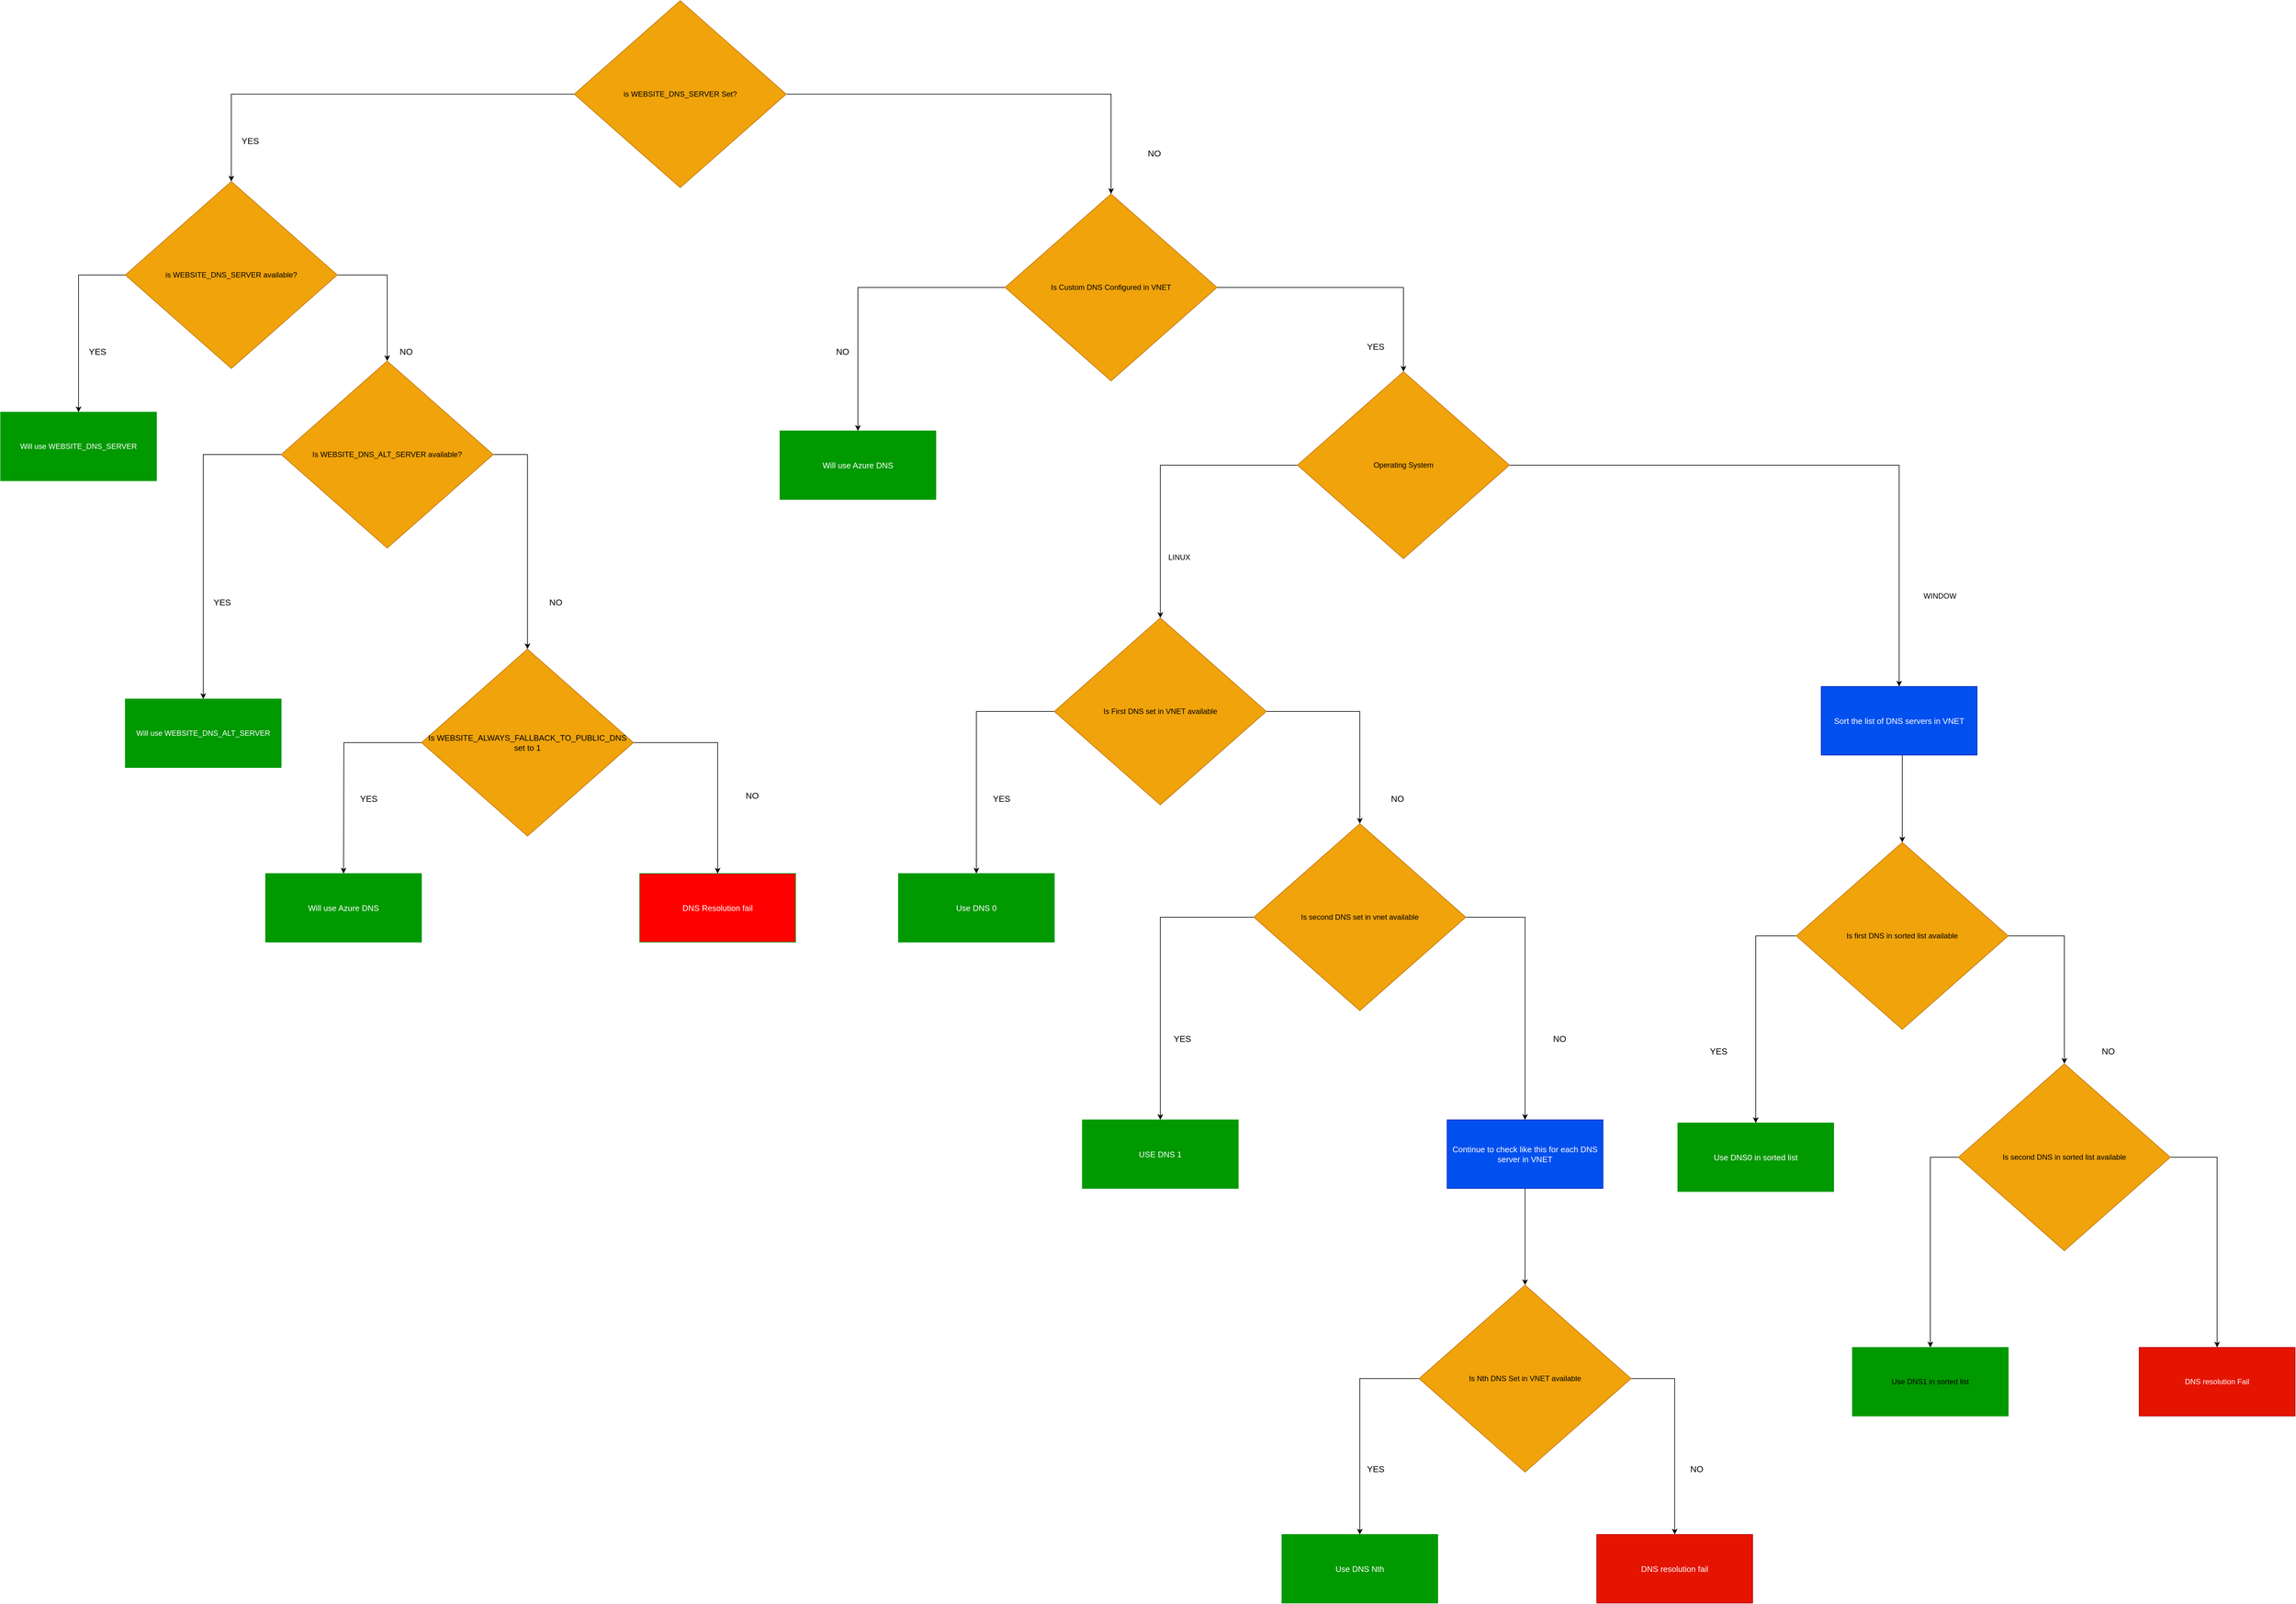 <mxfile version="22.0.6" type="github">
  <diagram name="Page-1" id="8ncIQd4EsON66UXEjGX-">
    <mxGraphModel dx="2088" dy="1138" grid="1" gridSize="10" guides="1" tooltips="1" connect="1" arrows="1" fold="1" page="1" pageScale="1" pageWidth="4681" pageHeight="3300" math="0" shadow="0">
      <root>
        <mxCell id="0" />
        <mxCell id="1" parent="0" />
        <mxCell id="nsrOeiSxjgedOIbC0Rzh-17" style="edgeStyle=orthogonalEdgeStyle;rounded=0;orthogonalLoop=1;jettySize=auto;html=1;entryX=0.5;entryY=0;entryDx=0;entryDy=0;" edge="1" parent="1" source="nsrOeiSxjgedOIbC0Rzh-1" target="nsrOeiSxjgedOIbC0Rzh-3">
          <mxGeometry relative="1" as="geometry" />
        </mxCell>
        <mxCell id="nsrOeiSxjgedOIbC0Rzh-18" style="edgeStyle=orthogonalEdgeStyle;rounded=0;orthogonalLoop=1;jettySize=auto;html=1;entryX=0.5;entryY=0;entryDx=0;entryDy=0;" edge="1" parent="1" target="nsrOeiSxjgedOIbC0Rzh-2">
          <mxGeometry relative="1" as="geometry">
            <mxPoint x="1312.667" y="180" as="sourcePoint" />
            <mxPoint x="1160" y="280" as="targetPoint" />
            <Array as="points">
              <mxPoint x="760" y="180" />
            </Array>
          </mxGeometry>
        </mxCell>
        <mxCell id="nsrOeiSxjgedOIbC0Rzh-1" value="is WEBSITE_DNS_SERVER Set?" style="rhombus;whiteSpace=wrap;html=1;fillColor=#f0a30a;strokeColor=#BD7000;fontColor=#000000;" vertex="1" parent="1">
          <mxGeometry x="1310" y="30" width="340" height="300" as="geometry" />
        </mxCell>
        <mxCell id="nsrOeiSxjgedOIbC0Rzh-19" style="edgeStyle=orthogonalEdgeStyle;rounded=0;orthogonalLoop=1;jettySize=auto;html=1;entryX=0.5;entryY=0;entryDx=0;entryDy=0;exitX=0;exitY=0.5;exitDx=0;exitDy=0;" edge="1" parent="1" source="nsrOeiSxjgedOIbC0Rzh-2" target="nsrOeiSxjgedOIbC0Rzh-9">
          <mxGeometry relative="1" as="geometry" />
        </mxCell>
        <mxCell id="nsrOeiSxjgedOIbC0Rzh-34" style="edgeStyle=orthogonalEdgeStyle;rounded=0;orthogonalLoop=1;jettySize=auto;html=1;entryX=0.5;entryY=0;entryDx=0;entryDy=0;exitX=1;exitY=0.5;exitDx=0;exitDy=0;" edge="1" parent="1" source="nsrOeiSxjgedOIbC0Rzh-2" target="nsrOeiSxjgedOIbC0Rzh-30">
          <mxGeometry relative="1" as="geometry" />
        </mxCell>
        <mxCell id="nsrOeiSxjgedOIbC0Rzh-2" value="is WEBSITE_DNS_SERVER available?" style="rhombus;whiteSpace=wrap;html=1;fillColor=#f0a30a;strokeColor=#BD7000;fontColor=#000000;" vertex="1" parent="1">
          <mxGeometry x="590" y="320" width="340" height="300" as="geometry" />
        </mxCell>
        <mxCell id="nsrOeiSxjgedOIbC0Rzh-22" style="edgeStyle=orthogonalEdgeStyle;rounded=0;orthogonalLoop=1;jettySize=auto;html=1;entryX=0.5;entryY=0;entryDx=0;entryDy=0;" edge="1" parent="1" source="nsrOeiSxjgedOIbC0Rzh-3" target="nsrOeiSxjgedOIbC0Rzh-21">
          <mxGeometry relative="1" as="geometry" />
        </mxCell>
        <mxCell id="nsrOeiSxjgedOIbC0Rzh-24" style="edgeStyle=orthogonalEdgeStyle;rounded=0;orthogonalLoop=1;jettySize=auto;html=1;entryX=0.5;entryY=0;entryDx=0;entryDy=0;" edge="1" parent="1" source="nsrOeiSxjgedOIbC0Rzh-3" target="nsrOeiSxjgedOIbC0Rzh-5">
          <mxGeometry relative="1" as="geometry" />
        </mxCell>
        <mxCell id="nsrOeiSxjgedOIbC0Rzh-3" value="Is Custom DNS Configured in VNET" style="rhombus;whiteSpace=wrap;html=1;fillColor=#f0a30a;fontColor=#000000;strokeColor=#BD7000;" vertex="1" parent="1">
          <mxGeometry x="2001" y="340" width="340" height="300" as="geometry" />
        </mxCell>
        <mxCell id="nsrOeiSxjgedOIbC0Rzh-14" style="edgeStyle=orthogonalEdgeStyle;rounded=0;orthogonalLoop=1;jettySize=auto;html=1;entryX=0.5;entryY=0;entryDx=0;entryDy=0;exitX=0;exitY=0.5;exitDx=0;exitDy=0;" edge="1" parent="1" source="nsrOeiSxjgedOIbC0Rzh-4">
          <mxGeometry relative="1" as="geometry">
            <mxPoint x="940" y="1430" as="targetPoint" />
          </mxGeometry>
        </mxCell>
        <mxCell id="nsrOeiSxjgedOIbC0Rzh-16" style="edgeStyle=orthogonalEdgeStyle;rounded=0;orthogonalLoop=1;jettySize=auto;html=1;entryX=0.5;entryY=0;entryDx=0;entryDy=0;exitX=1;exitY=0.5;exitDx=0;exitDy=0;" edge="1" parent="1" source="nsrOeiSxjgedOIbC0Rzh-4" target="nsrOeiSxjgedOIbC0Rzh-13">
          <mxGeometry relative="1" as="geometry" />
        </mxCell>
        <mxCell id="nsrOeiSxjgedOIbC0Rzh-4" value="&lt;font style=&quot;font-size: 13px;&quot;&gt;Is WEBSITE_ALWAYS_FALLBACK_TO_PUBLIC_DNS &lt;br&gt;set to 1&lt;/font&gt;" style="rhombus;whiteSpace=wrap;html=1;fillColor=#f0a30a;strokeColor=#BD7000;fontColor=#000000;" vertex="1" parent="1">
          <mxGeometry x="1065" y="1070" width="340" height="300" as="geometry" />
        </mxCell>
        <mxCell id="nsrOeiSxjgedOIbC0Rzh-38" style="edgeStyle=orthogonalEdgeStyle;rounded=0;orthogonalLoop=1;jettySize=auto;html=1;entryX=0.5;entryY=0;entryDx=0;entryDy=0;" edge="1" parent="1" source="nsrOeiSxjgedOIbC0Rzh-5" target="nsrOeiSxjgedOIbC0Rzh-6">
          <mxGeometry relative="1" as="geometry" />
        </mxCell>
        <mxCell id="nsrOeiSxjgedOIbC0Rzh-43" style="edgeStyle=orthogonalEdgeStyle;rounded=0;orthogonalLoop=1;jettySize=auto;html=1;entryX=0.5;entryY=0;entryDx=0;entryDy=0;" edge="1" parent="1" source="nsrOeiSxjgedOIbC0Rzh-5" target="nsrOeiSxjgedOIbC0Rzh-42">
          <mxGeometry relative="1" as="geometry" />
        </mxCell>
        <mxCell id="nsrOeiSxjgedOIbC0Rzh-5" value="Operating System" style="rhombus;whiteSpace=wrap;html=1;fillColor=#f0a30a;fontColor=#000000;strokeColor=#BD7000;" vertex="1" parent="1">
          <mxGeometry x="2470" y="625" width="340" height="300" as="geometry" />
        </mxCell>
        <mxCell id="nsrOeiSxjgedOIbC0Rzh-39" style="edgeStyle=orthogonalEdgeStyle;rounded=0;orthogonalLoop=1;jettySize=auto;html=1;entryX=0.5;entryY=0;entryDx=0;entryDy=0;exitX=0;exitY=0.5;exitDx=0;exitDy=0;" edge="1" parent="1" source="nsrOeiSxjgedOIbC0Rzh-6" target="nsrOeiSxjgedOIbC0Rzh-20">
          <mxGeometry relative="1" as="geometry" />
        </mxCell>
        <mxCell id="nsrOeiSxjgedOIbC0Rzh-40" style="edgeStyle=orthogonalEdgeStyle;rounded=0;orthogonalLoop=1;jettySize=auto;html=1;entryX=0.5;entryY=0;entryDx=0;entryDy=0;exitX=1;exitY=0.5;exitDx=0;exitDy=0;" edge="1" parent="1" source="nsrOeiSxjgedOIbC0Rzh-6" target="nsrOeiSxjgedOIbC0Rzh-37">
          <mxGeometry relative="1" as="geometry" />
        </mxCell>
        <mxCell id="nsrOeiSxjgedOIbC0Rzh-6" value="Is First DNS set in VNET available" style="rhombus;whiteSpace=wrap;html=1;fillColor=#f0a30a;fontColor=#000000;strokeColor=#BD7000;" vertex="1" parent="1">
          <mxGeometry x="2080" y="1020" width="340" height="300" as="geometry" />
        </mxCell>
        <mxCell id="nsrOeiSxjgedOIbC0Rzh-9" value="&lt;font color=&quot;#ffffff&quot;&gt;Will use WEBSITE_DNS_SERVER&lt;/font&gt;" style="rounded=0;whiteSpace=wrap;html=1;fillColor=#009900;strokeColor=#009900;" vertex="1" parent="1">
          <mxGeometry x="390" y="690" width="250" height="110" as="geometry" />
        </mxCell>
        <mxCell id="nsrOeiSxjgedOIbC0Rzh-12" value="&lt;font style=&quot;font-size: 13px;&quot; color=&quot;#ffffff&quot;&gt;Will use Azure DNS&lt;/font&gt;" style="rounded=0;whiteSpace=wrap;html=1;fillColor=#009900;strokeColor=#009900;" vertex="1" parent="1">
          <mxGeometry x="815" y="1430" width="250" height="110" as="geometry" />
        </mxCell>
        <mxCell id="nsrOeiSxjgedOIbC0Rzh-13" value="&lt;font style=&quot;font-size: 13px;&quot; color=&quot;#ffffff&quot;&gt;DNS Resolution fail&lt;/font&gt;" style="rounded=0;whiteSpace=wrap;html=1;fillColor=#FF0000;strokeColor=#009900;" vertex="1" parent="1">
          <mxGeometry x="1415" y="1430" width="250" height="110" as="geometry" />
        </mxCell>
        <mxCell id="nsrOeiSxjgedOIbC0Rzh-20" value="&lt;font style=&quot;font-size: 13px;&quot; color=&quot;#ffffff&quot;&gt;Use DNS 0&lt;/font&gt;" style="rounded=0;whiteSpace=wrap;html=1;fillColor=#009900;strokeColor=#009900;" vertex="1" parent="1">
          <mxGeometry x="1830" y="1430" width="250" height="110" as="geometry" />
        </mxCell>
        <mxCell id="nsrOeiSxjgedOIbC0Rzh-21" value="&lt;font style=&quot;font-size: 13px;&quot; color=&quot;#ffffff&quot;&gt;Will use Azure DNS&lt;/font&gt;" style="rounded=0;whiteSpace=wrap;html=1;fillColor=#009900;strokeColor=#009900;" vertex="1" parent="1">
          <mxGeometry x="1640" y="720" width="250" height="110" as="geometry" />
        </mxCell>
        <mxCell id="nsrOeiSxjgedOIbC0Rzh-23" value="&lt;font style=&quot;font-size: 14px;&quot;&gt;NO&lt;/font&gt;" style="text;html=1;align=center;verticalAlign=middle;resizable=0;points=[];autosize=1;strokeColor=none;fillColor=none;" vertex="1" parent="1">
          <mxGeometry x="1720" y="578" width="40" height="30" as="geometry" />
        </mxCell>
        <mxCell id="nsrOeiSxjgedOIbC0Rzh-25" value="&lt;font style=&quot;font-size: 14px;&quot;&gt;YES&lt;/font&gt;" style="text;html=1;align=center;verticalAlign=middle;resizable=0;points=[];autosize=1;strokeColor=none;fillColor=none;" vertex="1" parent="1">
          <mxGeometry x="765" y="240" width="50" height="30" as="geometry" />
        </mxCell>
        <mxCell id="nsrOeiSxjgedOIbC0Rzh-26" value="&lt;font style=&quot;font-size: 14px;&quot;&gt;YES&lt;/font&gt;" style="text;html=1;align=center;verticalAlign=middle;resizable=0;points=[];autosize=1;strokeColor=none;fillColor=none;" vertex="1" parent="1">
          <mxGeometry x="520" y="578" width="50" height="30" as="geometry" />
        </mxCell>
        <mxCell id="nsrOeiSxjgedOIbC0Rzh-27" value="&lt;font style=&quot;font-size: 14px;&quot;&gt;NO&lt;/font&gt;" style="text;html=1;align=center;verticalAlign=middle;resizable=0;points=[];autosize=1;strokeColor=none;fillColor=none;" vertex="1" parent="1">
          <mxGeometry x="1020" y="578" width="40" height="30" as="geometry" />
        </mxCell>
        <mxCell id="nsrOeiSxjgedOIbC0Rzh-28" value="&lt;font style=&quot;font-size: 14px;&quot;&gt;YES&lt;/font&gt;" style="text;html=1;align=center;verticalAlign=middle;resizable=0;points=[];autosize=1;strokeColor=none;fillColor=none;" vertex="1" parent="1">
          <mxGeometry x="955" y="1295" width="50" height="30" as="geometry" />
        </mxCell>
        <mxCell id="nsrOeiSxjgedOIbC0Rzh-29" value="&lt;font style=&quot;font-size: 14px;&quot;&gt;NO&lt;/font&gt;" style="text;html=1;align=center;verticalAlign=middle;resizable=0;points=[];autosize=1;strokeColor=none;fillColor=none;" vertex="1" parent="1">
          <mxGeometry x="1575" y="1290" width="40" height="30" as="geometry" />
        </mxCell>
        <mxCell id="nsrOeiSxjgedOIbC0Rzh-31" style="edgeStyle=orthogonalEdgeStyle;rounded=0;orthogonalLoop=1;jettySize=auto;html=1;entryX=0.5;entryY=0;entryDx=0;entryDy=0;exitX=1;exitY=0.5;exitDx=0;exitDy=0;" edge="1" parent="1" source="nsrOeiSxjgedOIbC0Rzh-30" target="nsrOeiSxjgedOIbC0Rzh-4">
          <mxGeometry relative="1" as="geometry" />
        </mxCell>
        <mxCell id="nsrOeiSxjgedOIbC0Rzh-33" style="edgeStyle=orthogonalEdgeStyle;rounded=0;orthogonalLoop=1;jettySize=auto;html=1;entryX=0.5;entryY=0;entryDx=0;entryDy=0;exitX=0;exitY=0.5;exitDx=0;exitDy=0;" edge="1" parent="1" source="nsrOeiSxjgedOIbC0Rzh-30" target="nsrOeiSxjgedOIbC0Rzh-32">
          <mxGeometry relative="1" as="geometry" />
        </mxCell>
        <mxCell id="nsrOeiSxjgedOIbC0Rzh-30" value="Is WEBSITE_DNS_ALT_SERVER available?" style="rhombus;whiteSpace=wrap;html=1;fillColor=#f0a30a;strokeColor=#BD7000;fontColor=#000000;" vertex="1" parent="1">
          <mxGeometry x="840" y="608" width="340" height="300" as="geometry" />
        </mxCell>
        <mxCell id="nsrOeiSxjgedOIbC0Rzh-32" value="&lt;font color=&quot;#ffffff&quot;&gt;Will use WEBSITE_DNS_ALT_SERVER&lt;/font&gt;" style="rounded=0;whiteSpace=wrap;html=1;fillColor=#009900;strokeColor=#009900;" vertex="1" parent="1">
          <mxGeometry x="590" y="1150" width="250" height="110" as="geometry" />
        </mxCell>
        <mxCell id="nsrOeiSxjgedOIbC0Rzh-35" value="&lt;font style=&quot;font-size: 14px;&quot;&gt;YES&lt;/font&gt;" style="text;html=1;align=center;verticalAlign=middle;resizable=0;points=[];autosize=1;strokeColor=none;fillColor=none;" vertex="1" parent="1">
          <mxGeometry x="720" y="980" width="50" height="30" as="geometry" />
        </mxCell>
        <mxCell id="nsrOeiSxjgedOIbC0Rzh-36" value="&lt;font style=&quot;font-size: 14px;&quot;&gt;NO&lt;/font&gt;" style="text;html=1;align=center;verticalAlign=middle;resizable=0;points=[];autosize=1;strokeColor=none;fillColor=none;" vertex="1" parent="1">
          <mxGeometry x="1260" y="980" width="40" height="30" as="geometry" />
        </mxCell>
        <mxCell id="nsrOeiSxjgedOIbC0Rzh-58" style="edgeStyle=orthogonalEdgeStyle;rounded=0;orthogonalLoop=1;jettySize=auto;html=1;entryX=0.5;entryY=0;entryDx=0;entryDy=0;" edge="1" parent="1" source="nsrOeiSxjgedOIbC0Rzh-37" target="nsrOeiSxjgedOIbC0Rzh-53">
          <mxGeometry relative="1" as="geometry" />
        </mxCell>
        <mxCell id="nsrOeiSxjgedOIbC0Rzh-59" style="edgeStyle=orthogonalEdgeStyle;rounded=0;orthogonalLoop=1;jettySize=auto;html=1;entryX=0.5;entryY=0;entryDx=0;entryDy=0;exitX=1;exitY=0.5;exitDx=0;exitDy=0;" edge="1" parent="1" source="nsrOeiSxjgedOIbC0Rzh-37" target="nsrOeiSxjgedOIbC0Rzh-54">
          <mxGeometry relative="1" as="geometry" />
        </mxCell>
        <mxCell id="nsrOeiSxjgedOIbC0Rzh-37" value="Is second DNS set in vnet available" style="rhombus;whiteSpace=wrap;html=1;fillColor=#f0a30a;fontColor=#000000;strokeColor=#BD7000;" vertex="1" parent="1">
          <mxGeometry x="2400" y="1350" width="340" height="300" as="geometry" />
        </mxCell>
        <mxCell id="nsrOeiSxjgedOIbC0Rzh-41" value="LINUX" style="text;html=1;align=center;verticalAlign=middle;resizable=0;points=[];autosize=1;strokeColor=none;fillColor=none;" vertex="1" parent="1">
          <mxGeometry x="2250" y="908" width="60" height="30" as="geometry" />
        </mxCell>
        <mxCell id="nsrOeiSxjgedOIbC0Rzh-65" style="edgeStyle=orthogonalEdgeStyle;rounded=0;orthogonalLoop=1;jettySize=auto;html=1;entryX=0.5;entryY=0;entryDx=0;entryDy=0;" edge="1" parent="1" source="nsrOeiSxjgedOIbC0Rzh-42" target="nsrOeiSxjgedOIbC0Rzh-45">
          <mxGeometry relative="1" as="geometry">
            <Array as="points">
              <mxPoint x="3440" y="1270" />
              <mxPoint x="3440" y="1270" />
            </Array>
          </mxGeometry>
        </mxCell>
        <mxCell id="nsrOeiSxjgedOIbC0Rzh-42" value="&lt;font style=&quot;font-size: 13px;&quot; color=&quot;#ffffff&quot;&gt;Sort the list of DNS servers in VNET&lt;/font&gt;" style="rounded=0;whiteSpace=wrap;html=1;fillColor=#0050ef;strokeColor=#001DBC;fontColor=#ffffff;" vertex="1" parent="1">
          <mxGeometry x="3310" y="1130" width="250" height="110" as="geometry" />
        </mxCell>
        <mxCell id="nsrOeiSxjgedOIbC0Rzh-44" value="WINDOW" style="text;html=1;align=center;verticalAlign=middle;resizable=0;points=[];autosize=1;strokeColor=none;fillColor=none;" vertex="1" parent="1">
          <mxGeometry x="3460" y="970" width="80" height="30" as="geometry" />
        </mxCell>
        <mxCell id="nsrOeiSxjgedOIbC0Rzh-51" style="edgeStyle=orthogonalEdgeStyle;rounded=0;orthogonalLoop=1;jettySize=auto;html=1;entryX=0.5;entryY=0;entryDx=0;entryDy=0;exitX=0;exitY=0.5;exitDx=0;exitDy=0;" edge="1" parent="1" source="nsrOeiSxjgedOIbC0Rzh-45" target="nsrOeiSxjgedOIbC0Rzh-46">
          <mxGeometry relative="1" as="geometry" />
        </mxCell>
        <mxCell id="nsrOeiSxjgedOIbC0Rzh-52" style="edgeStyle=orthogonalEdgeStyle;rounded=0;orthogonalLoop=1;jettySize=auto;html=1;entryX=0.5;entryY=0;entryDx=0;entryDy=0;exitX=1;exitY=0.5;exitDx=0;exitDy=0;" edge="1" parent="1" source="nsrOeiSxjgedOIbC0Rzh-45" target="nsrOeiSxjgedOIbC0Rzh-47">
          <mxGeometry relative="1" as="geometry" />
        </mxCell>
        <mxCell id="nsrOeiSxjgedOIbC0Rzh-45" value="Is first DNS in sorted list available" style="rhombus;whiteSpace=wrap;html=1;fillColor=#f0a30a;fontColor=#000000;strokeColor=#BD7000;" vertex="1" parent="1">
          <mxGeometry x="3270" y="1380" width="340" height="300" as="geometry" />
        </mxCell>
        <mxCell id="nsrOeiSxjgedOIbC0Rzh-46" value="&lt;font style=&quot;font-size: 13px;&quot; color=&quot;#ffffff&quot;&gt;Use DNS0 in sorted list&lt;/font&gt;" style="rounded=0;whiteSpace=wrap;html=1;fillColor=#009900;strokeColor=#009900;" vertex="1" parent="1">
          <mxGeometry x="3080" y="1830" width="250" height="110" as="geometry" />
        </mxCell>
        <mxCell id="nsrOeiSxjgedOIbC0Rzh-63" style="edgeStyle=orthogonalEdgeStyle;rounded=0;orthogonalLoop=1;jettySize=auto;html=1;entryX=0.5;entryY=0;entryDx=0;entryDy=0;exitX=0;exitY=0.5;exitDx=0;exitDy=0;" edge="1" parent="1" source="nsrOeiSxjgedOIbC0Rzh-47" target="nsrOeiSxjgedOIbC0Rzh-48">
          <mxGeometry relative="1" as="geometry" />
        </mxCell>
        <mxCell id="nsrOeiSxjgedOIbC0Rzh-64" style="edgeStyle=orthogonalEdgeStyle;rounded=0;orthogonalLoop=1;jettySize=auto;html=1;entryX=0.5;entryY=0;entryDx=0;entryDy=0;exitX=1;exitY=0.5;exitDx=0;exitDy=0;" edge="1" parent="1" source="nsrOeiSxjgedOIbC0Rzh-47" target="nsrOeiSxjgedOIbC0Rzh-49">
          <mxGeometry relative="1" as="geometry" />
        </mxCell>
        <mxCell id="nsrOeiSxjgedOIbC0Rzh-47" value="Is second DNS in sorted list available" style="rhombus;whiteSpace=wrap;html=1;fillColor=#f0a30a;fontColor=#000000;strokeColor=#BD7000;" vertex="1" parent="1">
          <mxGeometry x="3530" y="1735" width="340" height="300" as="geometry" />
        </mxCell>
        <mxCell id="nsrOeiSxjgedOIbC0Rzh-48" value="Use DNS1 in sorted list" style="rounded=0;whiteSpace=wrap;html=1;fillColor=#009900;strokeColor=#009900;" vertex="1" parent="1">
          <mxGeometry x="3360" y="2190" width="250" height="110" as="geometry" />
        </mxCell>
        <mxCell id="nsrOeiSxjgedOIbC0Rzh-49" value="DNS resolution Fail" style="rounded=0;whiteSpace=wrap;html=1;fillColor=#e51400;strokeColor=#B20000;fontColor=#ffffff;" vertex="1" parent="1">
          <mxGeometry x="3820" y="2190" width="250" height="110" as="geometry" />
        </mxCell>
        <mxCell id="nsrOeiSxjgedOIbC0Rzh-50" value="&lt;font style=&quot;font-size: 14px;&quot;&gt;YES&lt;/font&gt;" style="text;html=1;align=center;verticalAlign=middle;resizable=0;points=[];autosize=1;strokeColor=none;fillColor=none;" vertex="1" parent="1">
          <mxGeometry x="1970" y="1295" width="50" height="30" as="geometry" />
        </mxCell>
        <mxCell id="nsrOeiSxjgedOIbC0Rzh-53" value="&lt;font style=&quot;font-size: 13px;&quot; color=&quot;#ffffff&quot;&gt;USE DNS 1&lt;/font&gt;" style="rounded=0;whiteSpace=wrap;html=1;fillColor=#009900;strokeColor=#009900;" vertex="1" parent="1">
          <mxGeometry x="2125" y="1825" width="250" height="110" as="geometry" />
        </mxCell>
        <mxCell id="nsrOeiSxjgedOIbC0Rzh-60" style="edgeStyle=orthogonalEdgeStyle;rounded=0;orthogonalLoop=1;jettySize=auto;html=1;entryX=0.5;entryY=0;entryDx=0;entryDy=0;" edge="1" parent="1" source="nsrOeiSxjgedOIbC0Rzh-54" target="nsrOeiSxjgedOIbC0Rzh-55">
          <mxGeometry relative="1" as="geometry" />
        </mxCell>
        <mxCell id="nsrOeiSxjgedOIbC0Rzh-54" value="&lt;font style=&quot;font-size: 13px;&quot; color=&quot;#ffffff&quot;&gt;Continue to check like this for each DNS server in VNET&lt;/font&gt;" style="rounded=0;whiteSpace=wrap;html=1;fillColor=#0050ef;strokeColor=#001DBC;fontColor=#ffffff;" vertex="1" parent="1">
          <mxGeometry x="2710" y="1825" width="250" height="110" as="geometry" />
        </mxCell>
        <mxCell id="nsrOeiSxjgedOIbC0Rzh-61" style="edgeStyle=orthogonalEdgeStyle;rounded=0;orthogonalLoop=1;jettySize=auto;html=1;entryX=0.5;entryY=0;entryDx=0;entryDy=0;exitX=0;exitY=0.5;exitDx=0;exitDy=0;" edge="1" parent="1" source="nsrOeiSxjgedOIbC0Rzh-55" target="nsrOeiSxjgedOIbC0Rzh-56">
          <mxGeometry relative="1" as="geometry" />
        </mxCell>
        <mxCell id="nsrOeiSxjgedOIbC0Rzh-62" style="edgeStyle=orthogonalEdgeStyle;rounded=0;orthogonalLoop=1;jettySize=auto;html=1;entryX=0.5;entryY=0;entryDx=0;entryDy=0;exitX=1;exitY=0.5;exitDx=0;exitDy=0;" edge="1" parent="1" source="nsrOeiSxjgedOIbC0Rzh-55" target="nsrOeiSxjgedOIbC0Rzh-57">
          <mxGeometry relative="1" as="geometry" />
        </mxCell>
        <mxCell id="nsrOeiSxjgedOIbC0Rzh-55" value="Is Nth DNS Set in VNET available" style="rhombus;whiteSpace=wrap;html=1;fillColor=#f0a30a;fontColor=#000000;strokeColor=#BD7000;" vertex="1" parent="1">
          <mxGeometry x="2665" y="2090" width="340" height="300" as="geometry" />
        </mxCell>
        <mxCell id="nsrOeiSxjgedOIbC0Rzh-56" value="&lt;font style=&quot;font-size: 13px;&quot; color=&quot;#ffffff&quot;&gt;Use DNS Nth&lt;/font&gt;" style="rounded=0;whiteSpace=wrap;html=1;fillColor=#009900;strokeColor=#009900;" vertex="1" parent="1">
          <mxGeometry x="2445" y="2490" width="250" height="110" as="geometry" />
        </mxCell>
        <mxCell id="nsrOeiSxjgedOIbC0Rzh-57" value="&lt;font style=&quot;font-size: 13px;&quot; color=&quot;#ffffff&quot;&gt;DNS resolution fail&lt;/font&gt;" style="rounded=0;whiteSpace=wrap;html=1;fillColor=#e51400;strokeColor=#B20000;fontColor=#ffffff;" vertex="1" parent="1">
          <mxGeometry x="2950" y="2490" width="250" height="110" as="geometry" />
        </mxCell>
        <mxCell id="nsrOeiSxjgedOIbC0Rzh-66" value="&lt;font style=&quot;font-size: 14px;&quot;&gt;YES&lt;/font&gt;" style="text;html=1;align=center;verticalAlign=middle;resizable=0;points=[];autosize=1;strokeColor=none;fillColor=none;" vertex="1" parent="1">
          <mxGeometry x="2570" y="570" width="50" height="30" as="geometry" />
        </mxCell>
        <mxCell id="nsrOeiSxjgedOIbC0Rzh-67" value="&lt;font style=&quot;font-size: 14px;&quot;&gt;NO&lt;/font&gt;" style="text;html=1;align=center;verticalAlign=middle;resizable=0;points=[];autosize=1;strokeColor=none;fillColor=none;" vertex="1" parent="1">
          <mxGeometry x="2610" y="1295" width="40" height="30" as="geometry" />
        </mxCell>
        <mxCell id="nsrOeiSxjgedOIbC0Rzh-68" value="&lt;font style=&quot;font-size: 14px;&quot;&gt;YES&lt;/font&gt;" style="text;html=1;align=center;verticalAlign=middle;resizable=0;points=[];autosize=1;strokeColor=none;fillColor=none;" vertex="1" parent="1">
          <mxGeometry x="2260" y="1680" width="50" height="30" as="geometry" />
        </mxCell>
        <mxCell id="nsrOeiSxjgedOIbC0Rzh-69" value="&lt;font style=&quot;font-size: 14px;&quot;&gt;NO&lt;/font&gt;" style="text;html=1;align=center;verticalAlign=middle;resizable=0;points=[];autosize=1;strokeColor=none;fillColor=none;" vertex="1" parent="1">
          <mxGeometry x="2870" y="1680" width="40" height="30" as="geometry" />
        </mxCell>
        <mxCell id="nsrOeiSxjgedOIbC0Rzh-70" value="&lt;font style=&quot;font-size: 14px;&quot;&gt;YES&lt;/font&gt;" style="text;html=1;align=center;verticalAlign=middle;resizable=0;points=[];autosize=1;strokeColor=none;fillColor=none;" vertex="1" parent="1">
          <mxGeometry x="2570" y="2370" width="50" height="30" as="geometry" />
        </mxCell>
        <mxCell id="nsrOeiSxjgedOIbC0Rzh-71" value="&lt;font style=&quot;font-size: 14px;&quot;&gt;NO&lt;/font&gt;" style="text;html=1;align=center;verticalAlign=middle;resizable=0;points=[];autosize=1;strokeColor=none;fillColor=none;" vertex="1" parent="1">
          <mxGeometry x="3090" y="2370" width="40" height="30" as="geometry" />
        </mxCell>
        <mxCell id="nsrOeiSxjgedOIbC0Rzh-72" value="&lt;font style=&quot;font-size: 14px;&quot;&gt;NO&lt;/font&gt;" style="text;html=1;align=center;verticalAlign=middle;resizable=0;points=[];autosize=1;strokeColor=none;fillColor=none;" vertex="1" parent="1">
          <mxGeometry x="2220" y="260" width="40" height="30" as="geometry" />
        </mxCell>
        <mxCell id="nsrOeiSxjgedOIbC0Rzh-73" value="&lt;font style=&quot;font-size: 14px;&quot;&gt;YES&lt;/font&gt;" style="text;html=1;align=center;verticalAlign=middle;resizable=0;points=[];autosize=1;strokeColor=none;fillColor=none;" vertex="1" parent="1">
          <mxGeometry x="3120" y="1700" width="50" height="30" as="geometry" />
        </mxCell>
        <mxCell id="nsrOeiSxjgedOIbC0Rzh-74" value="&lt;font style=&quot;font-size: 14px;&quot;&gt;NO&lt;/font&gt;" style="text;html=1;align=center;verticalAlign=middle;resizable=0;points=[];autosize=1;strokeColor=none;fillColor=none;" vertex="1" parent="1">
          <mxGeometry x="3750" y="1700" width="40" height="30" as="geometry" />
        </mxCell>
      </root>
    </mxGraphModel>
  </diagram>
</mxfile>
